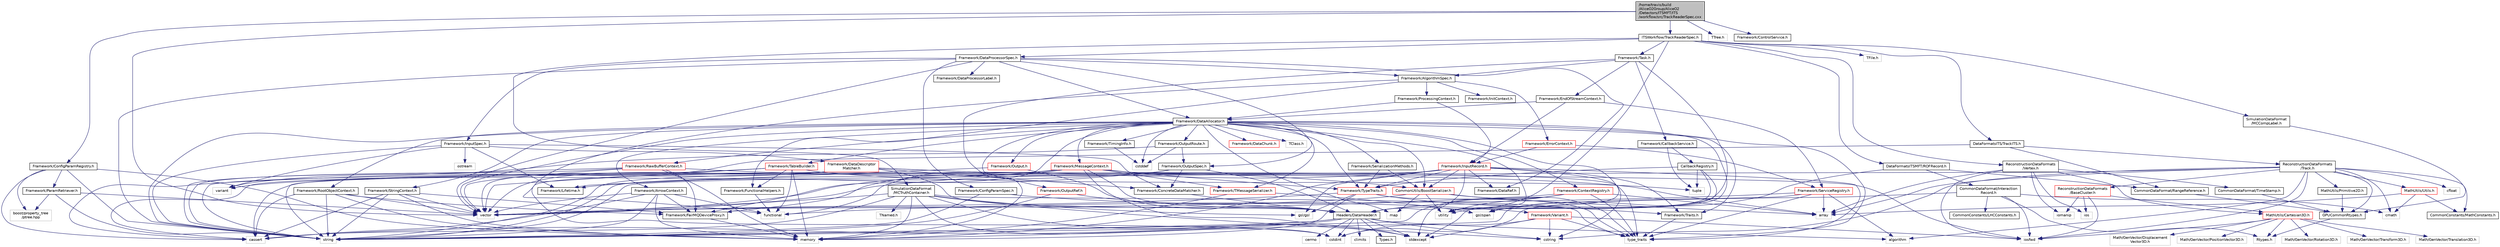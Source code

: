 digraph "/home/travis/build/AliceO2Group/AliceO2/Detectors/ITSMFT/ITS/workflow/src/TrackReaderSpec.cxx"
{
 // INTERACTIVE_SVG=YES
  bgcolor="transparent";
  edge [fontname="Helvetica",fontsize="10",labelfontname="Helvetica",labelfontsize="10"];
  node [fontname="Helvetica",fontsize="10",shape=record];
  Node0 [label="/home/travis/build\l/AliceO2Group/AliceO2\l/Detectors/ITSMFT/ITS\l/workflow/src/TrackReaderSpec.cxx",height=0.2,width=0.4,color="black", fillcolor="grey75", style="filled", fontcolor="black"];
  Node0 -> Node1 [color="midnightblue",fontsize="10",style="solid",fontname="Helvetica"];
  Node1 [label="vector",height=0.2,width=0.4,color="grey75"];
  Node0 -> Node2 [color="midnightblue",fontsize="10",style="solid",fontname="Helvetica"];
  Node2 [label="TTree.h",height=0.2,width=0.4,color="grey75"];
  Node0 -> Node3 [color="midnightblue",fontsize="10",style="solid",fontname="Helvetica"];
  Node3 [label="Framework/ControlService.h",height=0.2,width=0.4,color="black",URL="$d2/d43/ControlService_8h.html"];
  Node0 -> Node4 [color="midnightblue",fontsize="10",style="solid",fontname="Helvetica"];
  Node4 [label="Framework/ConfigParamRegistry.h",height=0.2,width=0.4,color="black",URL="$de/dc6/ConfigParamRegistry_8h.html"];
  Node4 -> Node5 [color="midnightblue",fontsize="10",style="solid",fontname="Helvetica"];
  Node5 [label="Framework/ParamRetriever.h",height=0.2,width=0.4,color="black",URL="$df/d72/ParamRetriever_8h.html"];
  Node5 -> Node6 [color="midnightblue",fontsize="10",style="solid",fontname="Helvetica"];
  Node6 [label="boost/property_tree\l/ptree.hpp",height=0.2,width=0.4,color="grey75"];
  Node5 -> Node7 [color="midnightblue",fontsize="10",style="solid",fontname="Helvetica"];
  Node7 [label="string",height=0.2,width=0.4,color="grey75"];
  Node5 -> Node1 [color="midnightblue",fontsize="10",style="solid",fontname="Helvetica"];
  Node4 -> Node6 [color="midnightblue",fontsize="10",style="solid",fontname="Helvetica"];
  Node4 -> Node8 [color="midnightblue",fontsize="10",style="solid",fontname="Helvetica"];
  Node8 [label="memory",height=0.2,width=0.4,color="grey75"];
  Node4 -> Node7 [color="midnightblue",fontsize="10",style="solid",fontname="Helvetica"];
  Node4 -> Node9 [color="midnightblue",fontsize="10",style="solid",fontname="Helvetica"];
  Node9 [label="cassert",height=0.2,width=0.4,color="grey75"];
  Node0 -> Node10 [color="midnightblue",fontsize="10",style="solid",fontname="Helvetica"];
  Node10 [label="ITSWorkflow/TrackReaderSpec.h",height=0.2,width=0.4,color="black",URL="$d2/d8c/ITSMFT_2ITS_2workflow_2include_2ITSWorkflow_2TrackReaderSpec_8h.html"];
  Node10 -> Node11 [color="midnightblue",fontsize="10",style="solid",fontname="Helvetica"];
  Node11 [label="TFile.h",height=0.2,width=0.4,color="grey75"];
  Node10 -> Node12 [color="midnightblue",fontsize="10",style="solid",fontname="Helvetica"];
  Node12 [label="Framework/DataProcessorSpec.h",height=0.2,width=0.4,color="black",URL="$d0/df4/DataProcessorSpec_8h.html"];
  Node12 -> Node13 [color="midnightblue",fontsize="10",style="solid",fontname="Helvetica"];
  Node13 [label="Framework/AlgorithmSpec.h",height=0.2,width=0.4,color="black",URL="$d0/d14/AlgorithmSpec_8h.html"];
  Node13 -> Node14 [color="midnightblue",fontsize="10",style="solid",fontname="Helvetica"];
  Node14 [label="Framework/ProcessingContext.h",height=0.2,width=0.4,color="black",URL="$de/d6a/ProcessingContext_8h.html"];
  Node14 -> Node15 [color="midnightblue",fontsize="10",style="solid",fontname="Helvetica"];
  Node15 [label="Framework/InputRecord.h",height=0.2,width=0.4,color="red",URL="$d6/d5c/InputRecord_8h.html"];
  Node15 -> Node16 [color="midnightblue",fontsize="10",style="solid",fontname="Helvetica"];
  Node16 [label="Framework/DataRef.h",height=0.2,width=0.4,color="black",URL="$d5/dfb/DataRef_8h.html"];
  Node15 -> Node42 [color="midnightblue",fontsize="10",style="solid",fontname="Helvetica"];
  Node42 [label="Framework/TypeTraits.h",height=0.2,width=0.4,color="red",URL="$d0/d95/TypeTraits_8h.html"];
  Node42 -> Node33 [color="midnightblue",fontsize="10",style="solid",fontname="Helvetica"];
  Node33 [label="type_traits",height=0.2,width=0.4,color="grey75"];
  Node42 -> Node1 [color="midnightblue",fontsize="10",style="solid",fontname="Helvetica"];
  Node42 -> Node8 [color="midnightblue",fontsize="10",style="solid",fontname="Helvetica"];
  Node42 -> Node43 [color="midnightblue",fontsize="10",style="solid",fontname="Helvetica"];
  Node43 [label="Framework/Traits.h",height=0.2,width=0.4,color="black",URL="$db/d31/Traits_8h.html"];
  Node43 -> Node33 [color="midnightblue",fontsize="10",style="solid",fontname="Helvetica"];
  Node42 -> Node46 [color="midnightblue",fontsize="10",style="solid",fontname="Helvetica"];
  Node46 [label="gsl/gsl",height=0.2,width=0.4,color="grey75"];
  Node15 -> Node43 [color="midnightblue",fontsize="10",style="solid",fontname="Helvetica"];
  Node15 -> Node60 [color="midnightblue",fontsize="10",style="solid",fontname="Helvetica"];
  Node60 [label="Headers/DataHeader.h",height=0.2,width=0.4,color="black",URL="$dc/dcd/DataHeader_8h.html"];
  Node60 -> Node61 [color="midnightblue",fontsize="10",style="solid",fontname="Helvetica"];
  Node61 [label="cstdint",height=0.2,width=0.4,color="grey75"];
  Node60 -> Node8 [color="midnightblue",fontsize="10",style="solid",fontname="Helvetica"];
  Node60 -> Node9 [color="midnightblue",fontsize="10",style="solid",fontname="Helvetica"];
  Node60 -> Node32 [color="midnightblue",fontsize="10",style="solid",fontname="Helvetica"];
  Node32 [label="cstring",height=0.2,width=0.4,color="grey75"];
  Node60 -> Node62 [color="midnightblue",fontsize="10",style="solid",fontname="Helvetica"];
  Node62 [label="algorithm",height=0.2,width=0.4,color="grey75"];
  Node60 -> Node63 [color="midnightblue",fontsize="10",style="solid",fontname="Helvetica"];
  Node63 [label="stdexcept",height=0.2,width=0.4,color="grey75"];
  Node60 -> Node7 [color="midnightblue",fontsize="10",style="solid",fontname="Helvetica"];
  Node60 -> Node64 [color="midnightblue",fontsize="10",style="solid",fontname="Helvetica"];
  Node64 [label="climits",height=0.2,width=0.4,color="grey75"];
  Node60 -> Node40 [color="midnightblue",fontsize="10",style="solid",fontname="Helvetica"];
  Node40 [label="Types.h",height=0.2,width=0.4,color="black",URL="$d7/df8/Types_8h.html"];
  Node60 -> Node65 [color="midnightblue",fontsize="10",style="solid",fontname="Helvetica"];
  Node65 [label="cerrno",height=0.2,width=0.4,color="grey75"];
  Node15 -> Node47 [color="midnightblue",fontsize="10",style="solid",fontname="Helvetica"];
  Node47 [label="CommonUtils/BoostSerializer.h",height=0.2,width=0.4,color="red",URL="$d7/d91/BoostSerializer_8h.html",tooltip="Templatised boost serializer/deserializer for containers and base types. "];
  Node47 -> Node34 [color="midnightblue",fontsize="10",style="solid",fontname="Helvetica"];
  Node34 [label="utility",height=0.2,width=0.4,color="grey75"];
  Node47 -> Node33 [color="midnightblue",fontsize="10",style="solid",fontname="Helvetica"];
  Node47 -> Node48 [color="midnightblue",fontsize="10",style="solid",fontname="Helvetica"];
  Node48 [label="array",height=0.2,width=0.4,color="grey75"];
  Node47 -> Node1 [color="midnightblue",fontsize="10",style="solid",fontname="Helvetica"];
  Node47 -> Node50 [color="midnightblue",fontsize="10",style="solid",fontname="Helvetica"];
  Node50 [label="map",height=0.2,width=0.4,color="grey75"];
  Node15 -> Node46 [color="midnightblue",fontsize="10",style="solid",fontname="Helvetica"];
  Node15 -> Node7 [color="midnightblue",fontsize="10",style="solid",fontname="Helvetica"];
  Node15 -> Node1 [color="midnightblue",fontsize="10",style="solid",fontname="Helvetica"];
  Node15 -> Node32 [color="midnightblue",fontsize="10",style="solid",fontname="Helvetica"];
  Node15 -> Node9 [color="midnightblue",fontsize="10",style="solid",fontname="Helvetica"];
  Node15 -> Node8 [color="midnightblue",fontsize="10",style="solid",fontname="Helvetica"];
  Node15 -> Node33 [color="midnightblue",fontsize="10",style="solid",fontname="Helvetica"];
  Node14 -> Node88 [color="midnightblue",fontsize="10",style="solid",fontname="Helvetica"];
  Node88 [label="Framework/DataAllocator.h",height=0.2,width=0.4,color="black",URL="$d1/d28/DataAllocator_8h.html"];
  Node88 -> Node89 [color="midnightblue",fontsize="10",style="solid",fontname="Helvetica"];
  Node89 [label="Framework/ContextRegistry.h",height=0.2,width=0.4,color="red",URL="$df/d2f/ContextRegistry_8h.html"];
  Node89 -> Node33 [color="midnightblue",fontsize="10",style="solid",fontname="Helvetica"];
  Node89 -> Node7 [color="midnightblue",fontsize="10",style="solid",fontname="Helvetica"];
  Node89 -> Node63 [color="midnightblue",fontsize="10",style="solid",fontname="Helvetica"];
  Node89 -> Node1 [color="midnightblue",fontsize="10",style="solid",fontname="Helvetica"];
  Node89 -> Node34 [color="midnightblue",fontsize="10",style="solid",fontname="Helvetica"];
  Node89 -> Node48 [color="midnightblue",fontsize="10",style="solid",fontname="Helvetica"];
  Node88 -> Node92 [color="midnightblue",fontsize="10",style="solid",fontname="Helvetica"];
  Node92 [label="Framework/MessageContext.h",height=0.2,width=0.4,color="red",URL="$dc/dc4/MessageContext_8h.html"];
  Node92 -> Node96 [color="midnightblue",fontsize="10",style="solid",fontname="Helvetica"];
  Node96 [label="Framework/FairMQDeviceProxy.h",height=0.2,width=0.4,color="black",URL="$d8/d71/FairMQDeviceProxy_8h.html"];
  Node96 -> Node8 [color="midnightblue",fontsize="10",style="solid",fontname="Helvetica"];
  Node92 -> Node18 [color="midnightblue",fontsize="10",style="solid",fontname="Helvetica"];
  Node18 [label="Framework/TMessageSerializer.h",height=0.2,width=0.4,color="red",URL="$d8/d3c/TMessageSerializer_8h.html"];
  Node18 -> Node25 [color="midnightblue",fontsize="10",style="solid",fontname="Helvetica"];
  Node25 [label="gsl/span",height=0.2,width=0.4,color="grey75"];
  Node18 -> Node8 [color="midnightblue",fontsize="10",style="solid",fontname="Helvetica"];
  Node92 -> Node42 [color="midnightblue",fontsize="10",style="solid",fontname="Helvetica"];
  Node92 -> Node60 [color="midnightblue",fontsize="10",style="solid",fontname="Helvetica"];
  Node92 -> Node9 [color="midnightblue",fontsize="10",style="solid",fontname="Helvetica"];
  Node92 -> Node71 [color="midnightblue",fontsize="10",style="solid",fontname="Helvetica"];
  Node71 [label="functional",height=0.2,width=0.4,color="grey75"];
  Node92 -> Node63 [color="midnightblue",fontsize="10",style="solid",fontname="Helvetica"];
  Node92 -> Node7 [color="midnightblue",fontsize="10",style="solid",fontname="Helvetica"];
  Node92 -> Node33 [color="midnightblue",fontsize="10",style="solid",fontname="Helvetica"];
  Node92 -> Node1 [color="midnightblue",fontsize="10",style="solid",fontname="Helvetica"];
  Node88 -> Node98 [color="midnightblue",fontsize="10",style="solid",fontname="Helvetica"];
  Node98 [label="Framework/RootObjectContext.h",height=0.2,width=0.4,color="black",URL="$d2/d80/RootObjectContext_8h.html"];
  Node98 -> Node96 [color="midnightblue",fontsize="10",style="solid",fontname="Helvetica"];
  Node98 -> Node1 [color="midnightblue",fontsize="10",style="solid",fontname="Helvetica"];
  Node98 -> Node9 [color="midnightblue",fontsize="10",style="solid",fontname="Helvetica"];
  Node98 -> Node7 [color="midnightblue",fontsize="10",style="solid",fontname="Helvetica"];
  Node98 -> Node8 [color="midnightblue",fontsize="10",style="solid",fontname="Helvetica"];
  Node88 -> Node99 [color="midnightblue",fontsize="10",style="solid",fontname="Helvetica"];
  Node99 [label="Framework/StringContext.h",height=0.2,width=0.4,color="black",URL="$dd/df6/StringContext_8h.html"];
  Node99 -> Node96 [color="midnightblue",fontsize="10",style="solid",fontname="Helvetica"];
  Node99 -> Node1 [color="midnightblue",fontsize="10",style="solid",fontname="Helvetica"];
  Node99 -> Node9 [color="midnightblue",fontsize="10",style="solid",fontname="Helvetica"];
  Node99 -> Node7 [color="midnightblue",fontsize="10",style="solid",fontname="Helvetica"];
  Node99 -> Node8 [color="midnightblue",fontsize="10",style="solid",fontname="Helvetica"];
  Node88 -> Node100 [color="midnightblue",fontsize="10",style="solid",fontname="Helvetica"];
  Node100 [label="Framework/ArrowContext.h",height=0.2,width=0.4,color="black",URL="$d8/da2/ArrowContext_8h.html"];
  Node100 -> Node96 [color="midnightblue",fontsize="10",style="solid",fontname="Helvetica"];
  Node100 -> Node9 [color="midnightblue",fontsize="10",style="solid",fontname="Helvetica"];
  Node100 -> Node71 [color="midnightblue",fontsize="10",style="solid",fontname="Helvetica"];
  Node100 -> Node8 [color="midnightblue",fontsize="10",style="solid",fontname="Helvetica"];
  Node100 -> Node7 [color="midnightblue",fontsize="10",style="solid",fontname="Helvetica"];
  Node100 -> Node1 [color="midnightblue",fontsize="10",style="solid",fontname="Helvetica"];
  Node88 -> Node101 [color="midnightblue",fontsize="10",style="solid",fontname="Helvetica"];
  Node101 [label="Framework/RawBufferContext.h",height=0.2,width=0.4,color="red",URL="$d8/d25/RawBufferContext_8h.html",tooltip=" "];
  Node101 -> Node96 [color="midnightblue",fontsize="10",style="solid",fontname="Helvetica"];
  Node101 -> Node47 [color="midnightblue",fontsize="10",style="solid",fontname="Helvetica"];
  Node101 -> Node1 [color="midnightblue",fontsize="10",style="solid",fontname="Helvetica"];
  Node101 -> Node9 [color="midnightblue",fontsize="10",style="solid",fontname="Helvetica"];
  Node101 -> Node7 [color="midnightblue",fontsize="10",style="solid",fontname="Helvetica"];
  Node101 -> Node8 [color="midnightblue",fontsize="10",style="solid",fontname="Helvetica"];
  Node88 -> Node47 [color="midnightblue",fontsize="10",style="solid",fontname="Helvetica"];
  Node88 -> Node103 [color="midnightblue",fontsize="10",style="solid",fontname="Helvetica"];
  Node103 [label="Framework/Output.h",height=0.2,width=0.4,color="red",URL="$d3/ddf/Output_8h.html"];
  Node103 -> Node60 [color="midnightblue",fontsize="10",style="solid",fontname="Helvetica"];
  Node103 -> Node70 [color="midnightblue",fontsize="10",style="solid",fontname="Helvetica"];
  Node70 [label="Framework/Lifetime.h",height=0.2,width=0.4,color="black",URL="$dc/dca/Lifetime_8h.html"];
  Node88 -> Node104 [color="midnightblue",fontsize="10",style="solid",fontname="Helvetica"];
  Node104 [label="Framework/OutputRef.h",height=0.2,width=0.4,color="red",URL="$d6/d5a/OutputRef_8h.html"];
  Node104 -> Node60 [color="midnightblue",fontsize="10",style="solid",fontname="Helvetica"];
  Node104 -> Node7 [color="midnightblue",fontsize="10",style="solid",fontname="Helvetica"];
  Node88 -> Node105 [color="midnightblue",fontsize="10",style="solid",fontname="Helvetica"];
  Node105 [label="Framework/OutputRoute.h",height=0.2,width=0.4,color="black",URL="$d6/df4/OutputRoute_8h.html"];
  Node105 -> Node106 [color="midnightblue",fontsize="10",style="solid",fontname="Helvetica"];
  Node106 [label="Framework/OutputSpec.h",height=0.2,width=0.4,color="black",URL="$db/d2d/OutputSpec_8h.html"];
  Node106 -> Node60 [color="midnightblue",fontsize="10",style="solid",fontname="Helvetica"];
  Node106 -> Node70 [color="midnightblue",fontsize="10",style="solid",fontname="Helvetica"];
  Node106 -> Node73 [color="midnightblue",fontsize="10",style="solid",fontname="Helvetica"];
  Node73 [label="Framework/ConcreteDataMatcher.h",height=0.2,width=0.4,color="black",URL="$d0/d1b/ConcreteDataMatcher_8h.html"];
  Node73 -> Node60 [color="midnightblue",fontsize="10",style="solid",fontname="Helvetica"];
  Node106 -> Node79 [color="midnightblue",fontsize="10",style="solid",fontname="Helvetica"];
  Node79 [label="variant",height=0.2,width=0.4,color="grey75"];
  Node105 -> Node82 [color="midnightblue",fontsize="10",style="solid",fontname="Helvetica"];
  Node82 [label="cstddef",height=0.2,width=0.4,color="grey75"];
  Node105 -> Node7 [color="midnightblue",fontsize="10",style="solid",fontname="Helvetica"];
  Node88 -> Node107 [color="midnightblue",fontsize="10",style="solid",fontname="Helvetica"];
  Node107 [label="Framework/DataChunk.h",height=0.2,width=0.4,color="red",URL="$d7/d31/DataChunk_8h.html"];
  Node88 -> Node96 [color="midnightblue",fontsize="10",style="solid",fontname="Helvetica"];
  Node88 -> Node108 [color="midnightblue",fontsize="10",style="solid",fontname="Helvetica"];
  Node108 [label="Framework/TimingInfo.h",height=0.2,width=0.4,color="black",URL="$da/d2b/TimingInfo_8h.html"];
  Node108 -> Node82 [color="midnightblue",fontsize="10",style="solid",fontname="Helvetica"];
  Node88 -> Node18 [color="midnightblue",fontsize="10",style="solid",fontname="Helvetica"];
  Node88 -> Node42 [color="midnightblue",fontsize="10",style="solid",fontname="Helvetica"];
  Node88 -> Node43 [color="midnightblue",fontsize="10",style="solid",fontname="Helvetica"];
  Node88 -> Node41 [color="midnightblue",fontsize="10",style="solid",fontname="Helvetica"];
  Node41 [label="Framework/SerializationMethods.h",height=0.2,width=0.4,color="black",URL="$d1/d53/SerializationMethods_8h.html",tooltip="Type wrappers for enfording a specific serialization method. "];
  Node41 -> Node42 [color="midnightblue",fontsize="10",style="solid",fontname="Helvetica"];
  Node41 -> Node47 [color="midnightblue",fontsize="10",style="solid",fontname="Helvetica"];
  Node88 -> Node109 [color="midnightblue",fontsize="10",style="solid",fontname="Helvetica"];
  Node109 [label="Framework/TableBuilder.h",height=0.2,width=0.4,color="red",URL="$d5/d98/TableBuilder_8h.html"];
  Node109 -> Node111 [color="midnightblue",fontsize="10",style="solid",fontname="Helvetica"];
  Node111 [label="Framework/FunctionalHelpers.h",height=0.2,width=0.4,color="black",URL="$de/d9b/FunctionalHelpers_8h.html"];
  Node111 -> Node71 [color="midnightblue",fontsize="10",style="solid",fontname="Helvetica"];
  Node109 -> Node71 [color="midnightblue",fontsize="10",style="solid",fontname="Helvetica"];
  Node109 -> Node1 [color="midnightblue",fontsize="10",style="solid",fontname="Helvetica"];
  Node109 -> Node7 [color="midnightblue",fontsize="10",style="solid",fontname="Helvetica"];
  Node109 -> Node8 [color="midnightblue",fontsize="10",style="solid",fontname="Helvetica"];
  Node109 -> Node124 [color="midnightblue",fontsize="10",style="solid",fontname="Helvetica"];
  Node124 [label="tuple",height=0.2,width=0.4,color="grey75"];
  Node88 -> Node60 [color="midnightblue",fontsize="10",style="solid",fontname="Helvetica"];
  Node88 -> Node66 [color="midnightblue",fontsize="10",style="solid",fontname="Helvetica"];
  Node66 [label="TClass.h",height=0.2,width=0.4,color="grey75"];
  Node88 -> Node25 [color="midnightblue",fontsize="10",style="solid",fontname="Helvetica"];
  Node88 -> Node1 [color="midnightblue",fontsize="10",style="solid",fontname="Helvetica"];
  Node88 -> Node50 [color="midnightblue",fontsize="10",style="solid",fontname="Helvetica"];
  Node88 -> Node7 [color="midnightblue",fontsize="10",style="solid",fontname="Helvetica"];
  Node88 -> Node34 [color="midnightblue",fontsize="10",style="solid",fontname="Helvetica"];
  Node88 -> Node33 [color="midnightblue",fontsize="10",style="solid",fontname="Helvetica"];
  Node88 -> Node82 [color="midnightblue",fontsize="10",style="solid",fontname="Helvetica"];
  Node13 -> Node125 [color="midnightblue",fontsize="10",style="solid",fontname="Helvetica"];
  Node125 [label="Framework/ErrorContext.h",height=0.2,width=0.4,color="red",URL="$d7/dad/ErrorContext_8h.html"];
  Node125 -> Node15 [color="midnightblue",fontsize="10",style="solid",fontname="Helvetica"];
  Node125 -> Node126 [color="midnightblue",fontsize="10",style="solid",fontname="Helvetica"];
  Node126 [label="Framework/ServiceRegistry.h",height=0.2,width=0.4,color="red",URL="$d8/d17/ServiceRegistry_8h.html"];
  Node126 -> Node62 [color="midnightblue",fontsize="10",style="solid",fontname="Helvetica"];
  Node126 -> Node48 [color="midnightblue",fontsize="10",style="solid",fontname="Helvetica"];
  Node126 -> Node71 [color="midnightblue",fontsize="10",style="solid",fontname="Helvetica"];
  Node126 -> Node7 [color="midnightblue",fontsize="10",style="solid",fontname="Helvetica"];
  Node126 -> Node33 [color="midnightblue",fontsize="10",style="solid",fontname="Helvetica"];
  Node13 -> Node129 [color="midnightblue",fontsize="10",style="solid",fontname="Helvetica"];
  Node129 [label="Framework/InitContext.h",height=0.2,width=0.4,color="black",URL="$d4/d2b/InitContext_8h.html"];
  Node13 -> Node111 [color="midnightblue",fontsize="10",style="solid",fontname="Helvetica"];
  Node13 -> Node71 [color="midnightblue",fontsize="10",style="solid",fontname="Helvetica"];
  Node12 -> Node130 [color="midnightblue",fontsize="10",style="solid",fontname="Helvetica"];
  Node130 [label="Framework/ConfigParamSpec.h",height=0.2,width=0.4,color="black",URL="$d0/d1c/ConfigParamSpec_8h.html"];
  Node130 -> Node131 [color="midnightblue",fontsize="10",style="solid",fontname="Helvetica"];
  Node131 [label="Framework/Variant.h",height=0.2,width=0.4,color="red",URL="$de/d56/Variant_8h.html"];
  Node131 -> Node33 [color="midnightblue",fontsize="10",style="solid",fontname="Helvetica"];
  Node131 -> Node32 [color="midnightblue",fontsize="10",style="solid",fontname="Helvetica"];
  Node131 -> Node61 [color="midnightblue",fontsize="10",style="solid",fontname="Helvetica"];
  Node131 -> Node63 [color="midnightblue",fontsize="10",style="solid",fontname="Helvetica"];
  Node131 -> Node78 [color="midnightblue",fontsize="10",style="solid",fontname="Helvetica"];
  Node78 [label="iosfwd",height=0.2,width=0.4,color="grey75"];
  Node130 -> Node7 [color="midnightblue",fontsize="10",style="solid",fontname="Helvetica"];
  Node12 -> Node88 [color="midnightblue",fontsize="10",style="solid",fontname="Helvetica"];
  Node12 -> Node134 [color="midnightblue",fontsize="10",style="solid",fontname="Helvetica"];
  Node134 [label="Framework/DataProcessorLabel.h",height=0.2,width=0.4,color="black",URL="$d1/df2/DataProcessorLabel_8h.html"];
  Node12 -> Node16 [color="midnightblue",fontsize="10",style="solid",fontname="Helvetica"];
  Node12 -> Node72 [color="midnightblue",fontsize="10",style="solid",fontname="Helvetica"];
  Node72 [label="Framework/InputSpec.h",height=0.2,width=0.4,color="black",URL="$d5/d3f/InputSpec_8h.html"];
  Node72 -> Node70 [color="midnightblue",fontsize="10",style="solid",fontname="Helvetica"];
  Node72 -> Node73 [color="midnightblue",fontsize="10",style="solid",fontname="Helvetica"];
  Node72 -> Node74 [color="midnightblue",fontsize="10",style="solid",fontname="Helvetica"];
  Node74 [label="Framework/DataDescriptor\lMatcher.h",height=0.2,width=0.4,color="red",URL="$d3/da3/DataDescriptorMatcher_8h.html"];
  Node74 -> Node73 [color="midnightblue",fontsize="10",style="solid",fontname="Helvetica"];
  Node74 -> Node60 [color="midnightblue",fontsize="10",style="solid",fontname="Helvetica"];
  Node74 -> Node48 [color="midnightblue",fontsize="10",style="solid",fontname="Helvetica"];
  Node74 -> Node61 [color="midnightblue",fontsize="10",style="solid",fontname="Helvetica"];
  Node74 -> Node78 [color="midnightblue",fontsize="10",style="solid",fontname="Helvetica"];
  Node74 -> Node7 [color="midnightblue",fontsize="10",style="solid",fontname="Helvetica"];
  Node74 -> Node79 [color="midnightblue",fontsize="10",style="solid",fontname="Helvetica"];
  Node74 -> Node1 [color="midnightblue",fontsize="10",style="solid",fontname="Helvetica"];
  Node72 -> Node7 [color="midnightblue",fontsize="10",style="solid",fontname="Helvetica"];
  Node72 -> Node81 [color="midnightblue",fontsize="10",style="solid",fontname="Helvetica"];
  Node81 [label="ostream",height=0.2,width=0.4,color="grey75"];
  Node72 -> Node79 [color="midnightblue",fontsize="10",style="solid",fontname="Helvetica"];
  Node12 -> Node106 [color="midnightblue",fontsize="10",style="solid",fontname="Helvetica"];
  Node12 -> Node7 [color="midnightblue",fontsize="10",style="solid",fontname="Helvetica"];
  Node12 -> Node1 [color="midnightblue",fontsize="10",style="solid",fontname="Helvetica"];
  Node10 -> Node135 [color="midnightblue",fontsize="10",style="solid",fontname="Helvetica"];
  Node135 [label="Framework/Task.h",height=0.2,width=0.4,color="black",URL="$df/d4f/Task_8h.html"];
  Node135 -> Node13 [color="midnightblue",fontsize="10",style="solid",fontname="Helvetica"];
  Node135 -> Node136 [color="midnightblue",fontsize="10",style="solid",fontname="Helvetica"];
  Node136 [label="Framework/CallbackService.h",height=0.2,width=0.4,color="black",URL="$d9/d7f/CallbackService_8h.html"];
  Node136 -> Node137 [color="midnightblue",fontsize="10",style="solid",fontname="Helvetica"];
  Node137 [label="CallbackRegistry.h",height=0.2,width=0.4,color="black",URL="$d7/d3e/CallbackRegistry_8h.html",tooltip="A generic registry for callbacks. "];
  Node137 -> Node42 [color="midnightblue",fontsize="10",style="solid",fontname="Helvetica"];
  Node137 -> Node124 [color="midnightblue",fontsize="10",style="solid",fontname="Helvetica"];
  Node137 -> Node63 [color="midnightblue",fontsize="10",style="solid",fontname="Helvetica"];
  Node137 -> Node34 [color="midnightblue",fontsize="10",style="solid",fontname="Helvetica"];
  Node136 -> Node124 [color="midnightblue",fontsize="10",style="solid",fontname="Helvetica"];
  Node135 -> Node138 [color="midnightblue",fontsize="10",style="solid",fontname="Helvetica"];
  Node138 [label="Framework/EndOfStreamContext.h",height=0.2,width=0.4,color="black",URL="$d0/d77/EndOfStreamContext_8h.html"];
  Node138 -> Node15 [color="midnightblue",fontsize="10",style="solid",fontname="Helvetica"];
  Node138 -> Node126 [color="midnightblue",fontsize="10",style="solid",fontname="Helvetica"];
  Node138 -> Node88 [color="midnightblue",fontsize="10",style="solid",fontname="Helvetica"];
  Node135 -> Node34 [color="midnightblue",fontsize="10",style="solid",fontname="Helvetica"];
  Node135 -> Node8 [color="midnightblue",fontsize="10",style="solid",fontname="Helvetica"];
  Node10 -> Node60 [color="midnightblue",fontsize="10",style="solid",fontname="Helvetica"];
  Node10 -> Node139 [color="midnightblue",fontsize="10",style="solid",fontname="Helvetica"];
  Node139 [label="DataFormatsITS/TrackITS.h",height=0.2,width=0.4,color="black",URL="$d1/d71/TrackITS_8h.html",tooltip="Definition of the ITS track. "];
  Node139 -> Node1 [color="midnightblue",fontsize="10",style="solid",fontname="Helvetica"];
  Node139 -> Node140 [color="midnightblue",fontsize="10",style="solid",fontname="Helvetica"];
  Node140 [label="ReconstructionDataFormats\l/Track.h",height=0.2,width=0.4,color="black",URL="$d7/d8b/DataFormats_2Reconstruction_2include_2ReconstructionDataFormats_2Track_8h.html"];
  Node140 -> Node141 [color="midnightblue",fontsize="10",style="solid",fontname="Helvetica"];
  Node141 [label="GPUCommonRtypes.h",height=0.2,width=0.4,color="black",URL="$d2/d45/GPUCommonRtypes_8h.html"];
  Node141 -> Node142 [color="midnightblue",fontsize="10",style="solid",fontname="Helvetica"];
  Node142 [label="Rtypes.h",height=0.2,width=0.4,color="grey75"];
  Node140 -> Node62 [color="midnightblue",fontsize="10",style="solid",fontname="Helvetica"];
  Node140 -> Node48 [color="midnightblue",fontsize="10",style="solid",fontname="Helvetica"];
  Node140 -> Node143 [color="midnightblue",fontsize="10",style="solid",fontname="Helvetica"];
  Node143 [label="cfloat",height=0.2,width=0.4,color="grey75"];
  Node140 -> Node144 [color="midnightblue",fontsize="10",style="solid",fontname="Helvetica"];
  Node144 [label="cmath",height=0.2,width=0.4,color="grey75"];
  Node140 -> Node32 [color="midnightblue",fontsize="10",style="solid",fontname="Helvetica"];
  Node140 -> Node78 [color="midnightblue",fontsize="10",style="solid",fontname="Helvetica"];
  Node140 -> Node145 [color="midnightblue",fontsize="10",style="solid",fontname="Helvetica"];
  Node145 [label="ReconstructionDataFormats\l/BaseCluster.h",height=0.2,width=0.4,color="red",URL="$d4/de2/BaseCluster_8h.html"];
  Node145 -> Node148 [color="midnightblue",fontsize="10",style="solid",fontname="Helvetica"];
  Node148 [label="iomanip",height=0.2,width=0.4,color="grey75"];
  Node145 -> Node149 [color="midnightblue",fontsize="10",style="solid",fontname="Helvetica"];
  Node149 [label="ios",height=0.2,width=0.4,color="grey75"];
  Node145 -> Node78 [color="midnightblue",fontsize="10",style="solid",fontname="Helvetica"];
  Node145 -> Node160 [color="midnightblue",fontsize="10",style="solid",fontname="Helvetica"];
  Node160 [label="MathUtils/Cartesian3D.h",height=0.2,width=0.4,color="red",URL="$dd/d76/Cartesian3D_8h.html"];
  Node160 -> Node161 [color="midnightblue",fontsize="10",style="solid",fontname="Helvetica"];
  Node161 [label="Math/GenVector/Displacement\lVector3D.h",height=0.2,width=0.4,color="grey75"];
  Node160 -> Node162 [color="midnightblue",fontsize="10",style="solid",fontname="Helvetica"];
  Node162 [label="Math/GenVector/PositionVector3D.h",height=0.2,width=0.4,color="grey75"];
  Node160 -> Node163 [color="midnightblue",fontsize="10",style="solid",fontname="Helvetica"];
  Node163 [label="Math/GenVector/Rotation3D.h",height=0.2,width=0.4,color="grey75"];
  Node160 -> Node164 [color="midnightblue",fontsize="10",style="solid",fontname="Helvetica"];
  Node164 [label="Math/GenVector/Transform3D.h",height=0.2,width=0.4,color="grey75"];
  Node160 -> Node165 [color="midnightblue",fontsize="10",style="solid",fontname="Helvetica"];
  Node165 [label="Math/GenVector/Translation3D.h",height=0.2,width=0.4,color="grey75"];
  Node160 -> Node142 [color="midnightblue",fontsize="10",style="solid",fontname="Helvetica"];
  Node160 -> Node78 [color="midnightblue",fontsize="10",style="solid",fontname="Helvetica"];
  Node140 -> Node7 [color="midnightblue",fontsize="10",style="solid",fontname="Helvetica"];
  Node140 -> Node159 [color="midnightblue",fontsize="10",style="solid",fontname="Helvetica"];
  Node159 [label="CommonConstants/MathConstants.h",height=0.2,width=0.4,color="black",URL="$d6/d84/MathConstants_8h.html",tooltip="useful math constants "];
  Node140 -> Node154 [color="midnightblue",fontsize="10",style="solid",fontname="Helvetica"];
  Node154 [label="MathUtils/Utils.h",height=0.2,width=0.4,color="red",URL="$d9/d52/Common_2MathUtils_2include_2MathUtils_2Utils_8h.html"];
  Node154 -> Node48 [color="midnightblue",fontsize="10",style="solid",fontname="Helvetica"];
  Node154 -> Node144 [color="midnightblue",fontsize="10",style="solid",fontname="Helvetica"];
  Node154 -> Node159 [color="midnightblue",fontsize="10",style="solid",fontname="Helvetica"];
  Node140 -> Node170 [color="midnightblue",fontsize="10",style="solid",fontname="Helvetica"];
  Node170 [label="MathUtils/Primitive2D.h",height=0.2,width=0.4,color="black",URL="$d8/d77/Primitive2D_8h.html",tooltip="Declarations of 2D primitives: straight line (XY interval) and circle. "];
  Node170 -> Node141 [color="midnightblue",fontsize="10",style="solid",fontname="Helvetica"];
  Node139 -> Node171 [color="midnightblue",fontsize="10",style="solid",fontname="Helvetica"];
  Node171 [label="CommonDataFormat/RangeReference.h",height=0.2,width=0.4,color="black",URL="$de/d64/RangeReference_8h.html",tooltip="Class to refer to the 1st entry and N elements of some group in the continuous container. "];
  Node171 -> Node141 [color="midnightblue",fontsize="10",style="solid",fontname="Helvetica"];
  Node10 -> Node172 [color="midnightblue",fontsize="10",style="solid",fontname="Helvetica"];
  Node172 [label="SimulationDataFormat\l/MCCompLabel.h",height=0.2,width=0.4,color="black",URL="$d7/dcd/MCCompLabel_8h.html"];
  Node172 -> Node141 [color="midnightblue",fontsize="10",style="solid",fontname="Helvetica"];
  Node10 -> Node173 [color="midnightblue",fontsize="10",style="solid",fontname="Helvetica"];
  Node173 [label="SimulationDataFormat\l/MCTruthContainer.h",height=0.2,width=0.4,color="black",URL="$db/d14/MCTruthContainer_8h.html",tooltip="Definition of a container to keep Monte Carlo truth external to simulation objects. "];
  Node173 -> Node174 [color="midnightblue",fontsize="10",style="solid",fontname="Helvetica"];
  Node174 [label="TNamed.h",height=0.2,width=0.4,color="grey75"];
  Node173 -> Node61 [color="midnightblue",fontsize="10",style="solid",fontname="Helvetica"];
  Node173 -> Node9 [color="midnightblue",fontsize="10",style="solid",fontname="Helvetica"];
  Node173 -> Node63 [color="midnightblue",fontsize="10",style="solid",fontname="Helvetica"];
  Node173 -> Node46 [color="midnightblue",fontsize="10",style="solid",fontname="Helvetica"];
  Node173 -> Node33 [color="midnightblue",fontsize="10",style="solid",fontname="Helvetica"];
  Node173 -> Node32 [color="midnightblue",fontsize="10",style="solid",fontname="Helvetica"];
  Node173 -> Node8 [color="midnightblue",fontsize="10",style="solid",fontname="Helvetica"];
  Node173 -> Node1 [color="midnightblue",fontsize="10",style="solid",fontname="Helvetica"];
  Node10 -> Node175 [color="midnightblue",fontsize="10",style="solid",fontname="Helvetica"];
  Node175 [label="DataFormatsITSMFT/ROFRecord.h",height=0.2,width=0.4,color="black",URL="$d0/dc6/ITSMFT_2common_2include_2DataFormatsITSMFT_2ROFRecord_8h.html"];
  Node175 -> Node171 [color="midnightblue",fontsize="10",style="solid",fontname="Helvetica"];
  Node175 -> Node176 [color="midnightblue",fontsize="10",style="solid",fontname="Helvetica"];
  Node176 [label="CommonDataFormat/Interaction\lRecord.h",height=0.2,width=0.4,color="black",URL="$d9/d80/InteractionRecord_8h.html"];
  Node176 -> Node142 [color="midnightblue",fontsize="10",style="solid",fontname="Helvetica"];
  Node176 -> Node78 [color="midnightblue",fontsize="10",style="solid",fontname="Helvetica"];
  Node176 -> Node144 [color="midnightblue",fontsize="10",style="solid",fontname="Helvetica"];
  Node176 -> Node61 [color="midnightblue",fontsize="10",style="solid",fontname="Helvetica"];
  Node176 -> Node177 [color="midnightblue",fontsize="10",style="solid",fontname="Helvetica"];
  Node177 [label="CommonConstants/LHCConstants.h",height=0.2,width=0.4,color="black",URL="$d4/dc6/LHCConstants_8h.html",tooltip="Header to collect LHC related constants. "];
  Node175 -> Node25 [color="midnightblue",fontsize="10",style="solid",fontname="Helvetica"];
  Node10 -> Node178 [color="midnightblue",fontsize="10",style="solid",fontname="Helvetica"];
  Node178 [label="ReconstructionDataFormats\l/Vertex.h",height=0.2,width=0.4,color="black",URL="$d3/d6f/DataFormats_2Reconstruction_2include_2ReconstructionDataFormats_2Vertex_8h.html"];
  Node178 -> Node160 [color="midnightblue",fontsize="10",style="solid",fontname="Helvetica"];
  Node178 -> Node179 [color="midnightblue",fontsize="10",style="solid",fontname="Helvetica"];
  Node179 [label="CommonDataFormat/TimeStamp.h",height=0.2,width=0.4,color="black",URL="$df/d5d/common_2include_2CommonDataFormat_2TimeStamp_8h.html"];
  Node179 -> Node141 [color="midnightblue",fontsize="10",style="solid",fontname="Helvetica"];
  Node178 -> Node48 [color="midnightblue",fontsize="10",style="solid",fontname="Helvetica"];
  Node178 -> Node148 [color="midnightblue",fontsize="10",style="solid",fontname="Helvetica"];
  Node178 -> Node149 [color="midnightblue",fontsize="10",style="solid",fontname="Helvetica"];
  Node178 -> Node78 [color="midnightblue",fontsize="10",style="solid",fontname="Helvetica"];
}
